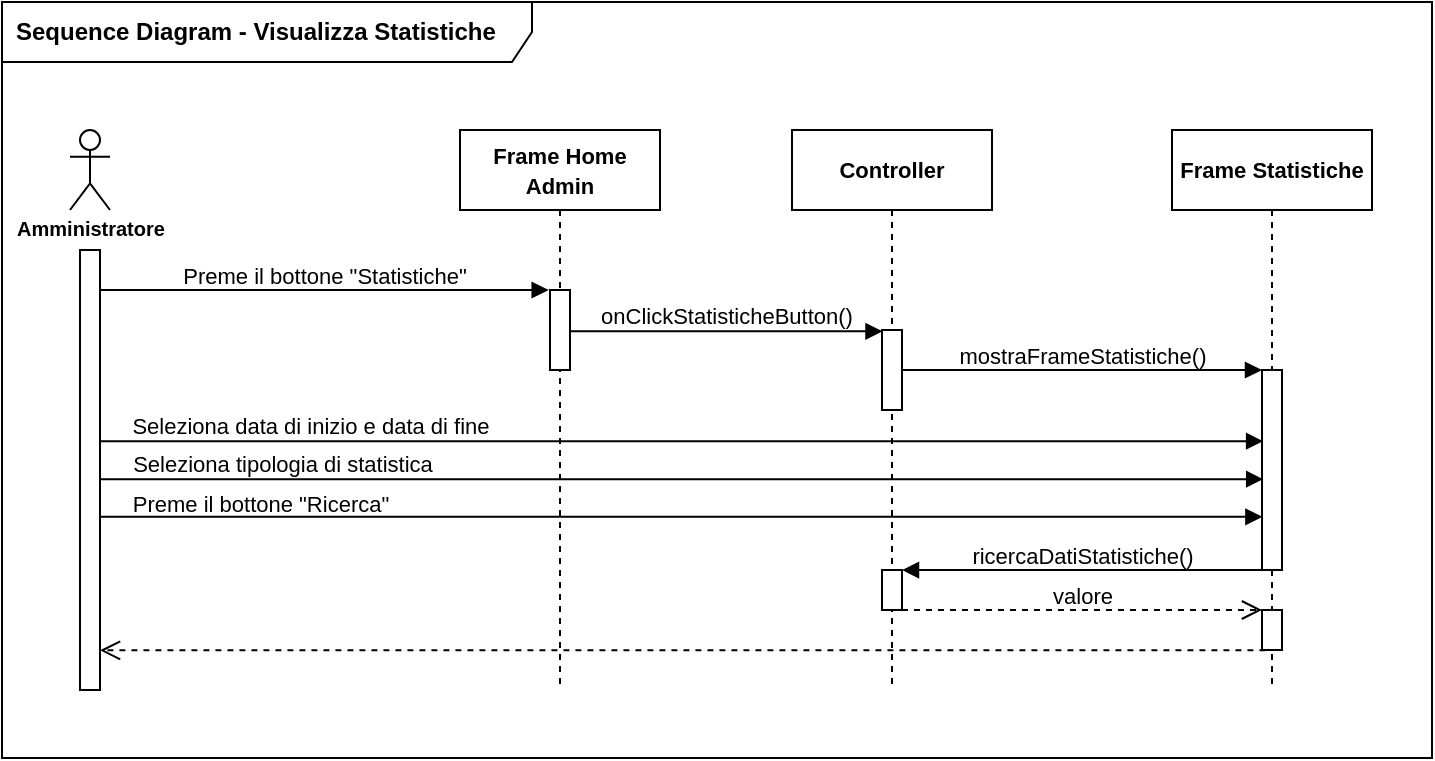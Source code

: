 <mxfile version="20.7.4" type="device"><diagram id="T5FJo2kkHQ8TG5Xgknkc" name="Pagina-1"><mxGraphModel dx="978" dy="571" grid="1" gridSize="10" guides="1" tooltips="1" connect="1" arrows="1" fold="1" page="1" pageScale="1" pageWidth="827" pageHeight="1169" math="0" shadow="0"><root><mxCell id="0"/><mxCell id="1" parent="0"/><mxCell id="mxLigpZW6q8RhFsnQBTm-1" value="&lt;b&gt;Sequence Diagram - Visualizza Statistiche&lt;/b&gt;" style="shape=umlFrame;whiteSpace=wrap;html=1;width=265;height=30;boundedLbl=1;verticalAlign=middle;align=left;spacingLeft=5;" vertex="1" parent="1"><mxGeometry x="56" y="396" width="715" height="378" as="geometry"/></mxCell><mxCell id="mxLigpZW6q8RhFsnQBTm-22" value="Preme il bottone &quot;Statistiche&quot;" style="html=1;verticalAlign=bottom;endArrow=block;rounded=0;entryX=-0.067;entryY=0;entryDx=0;entryDy=0;entryPerimeter=0;labelBackgroundColor=none;spacingBottom=-2;" edge="1" parent="1" source="mxLigpZW6q8RhFsnQBTm-41" target="mxLigpZW6q8RhFsnQBTm-31"><mxGeometry width="80" relative="1" as="geometry"><mxPoint x="150" y="540" as="sourcePoint"/><mxPoint x="251" y="540" as="targetPoint"/></mxGeometry></mxCell><mxCell id="mxLigpZW6q8RhFsnQBTm-24" value="&lt;b&gt;&lt;font style=&quot;font-size: 11px;&quot;&gt;Frame Statistiche&lt;/font&gt;&lt;/b&gt;" style="shape=umlLifeline;perimeter=lifelinePerimeter;whiteSpace=wrap;html=1;container=1;collapsible=0;recursiveResize=0;outlineConnect=0;" vertex="1" parent="1"><mxGeometry x="641" y="460" width="100" height="280" as="geometry"/></mxCell><mxCell id="mxLigpZW6q8RhFsnQBTm-25" value="" style="html=1;points=[];perimeter=orthogonalPerimeter;" vertex="1" parent="mxLigpZW6q8RhFsnQBTm-24"><mxGeometry x="45" y="120" width="10" height="100" as="geometry"/></mxCell><mxCell id="mxLigpZW6q8RhFsnQBTm-26" value="" style="html=1;points=[];perimeter=orthogonalPerimeter;" vertex="1" parent="mxLigpZW6q8RhFsnQBTm-24"><mxGeometry x="45" y="240" width="10" height="20" as="geometry"/></mxCell><mxCell id="mxLigpZW6q8RhFsnQBTm-27" value="&lt;b&gt;&lt;font style=&quot;font-size: 11px;&quot;&gt;Controller&lt;/font&gt;&lt;/b&gt;" style="shape=umlLifeline;perimeter=lifelinePerimeter;whiteSpace=wrap;html=1;container=1;collapsible=0;recursiveResize=0;outlineConnect=0;" vertex="1" parent="1"><mxGeometry x="451" y="460" width="100" height="280" as="geometry"/></mxCell><mxCell id="mxLigpZW6q8RhFsnQBTm-28" value="" style="html=1;points=[];perimeter=orthogonalPerimeter;" vertex="1" parent="mxLigpZW6q8RhFsnQBTm-27"><mxGeometry x="45" y="100" width="10" height="40" as="geometry"/></mxCell><mxCell id="mxLigpZW6q8RhFsnQBTm-29" value="" style="html=1;points=[];perimeter=orthogonalPerimeter;" vertex="1" parent="mxLigpZW6q8RhFsnQBTm-27"><mxGeometry x="45" y="220" width="10" height="20" as="geometry"/></mxCell><mxCell id="mxLigpZW6q8RhFsnQBTm-30" value="&lt;font style=&quot;font-size: 11px;&quot;&gt;Frame Home Admin&lt;/font&gt;" style="shape=umlLifeline;perimeter=lifelinePerimeter;whiteSpace=wrap;html=1;container=1;collapsible=0;recursiveResize=0;outlineConnect=0;fontStyle=1" vertex="1" parent="1"><mxGeometry x="285" y="460" width="100" height="280" as="geometry"/></mxCell><mxCell id="mxLigpZW6q8RhFsnQBTm-31" value="" style="html=1;points=[];perimeter=orthogonalPerimeter;" vertex="1" parent="mxLigpZW6q8RhFsnQBTm-30"><mxGeometry x="45" y="80" width="10" height="40" as="geometry"/></mxCell><mxCell id="mxLigpZW6q8RhFsnQBTm-32" value="onClickStatisticheButton()" style="html=1;verticalAlign=bottom;endArrow=block;rounded=0;entryX=0.024;entryY=0.016;entryDx=0;entryDy=0;entryPerimeter=0;labelBackgroundColor=none;spacingBottom=-1;" edge="1" parent="1" source="mxLigpZW6q8RhFsnQBTm-31" target="mxLigpZW6q8RhFsnQBTm-28"><mxGeometry x="-0.002" width="80" relative="1" as="geometry"><mxPoint x="356" y="561" as="sourcePoint"/><mxPoint x="471" y="560" as="targetPoint"/><mxPoint as="offset"/></mxGeometry></mxCell><mxCell id="mxLigpZW6q8RhFsnQBTm-33" value="mostraFrameStatistiche()" style="html=1;verticalAlign=bottom;endArrow=block;rounded=0;labelBackgroundColor=none;spacingBottom=-2;" edge="1" parent="1" source="mxLigpZW6q8RhFsnQBTm-28" target="mxLigpZW6q8RhFsnQBTm-25"><mxGeometry x="0.001" width="80" relative="1" as="geometry"><mxPoint x="521" y="580" as="sourcePoint"/><mxPoint x="670" y="580" as="targetPoint"/><mxPoint as="offset"/></mxGeometry></mxCell><mxCell id="mxLigpZW6q8RhFsnQBTm-35" value="Seleziona data di inizio e data di fine" style="html=1;verticalAlign=bottom;endArrow=block;rounded=0;spacingLeft=7;labelBackgroundColor=none;entryX=0.057;entryY=0.356;entryDx=0;entryDy=0;entryPerimeter=0;" edge="1" parent="1" source="mxLigpZW6q8RhFsnQBTm-41" target="mxLigpZW6q8RhFsnQBTm-25"><mxGeometry x="-0.651" y="-1" width="80" relative="1" as="geometry"><mxPoint x="150" y="620" as="sourcePoint"/><mxPoint x="650" y="620" as="targetPoint"/><mxPoint as="offset"/></mxGeometry></mxCell><mxCell id="mxLigpZW6q8RhFsnQBTm-36" value="Seleziona tipologia di statistica" style="html=1;verticalAlign=bottom;endArrow=block;rounded=0;labelBackgroundColor=none;spacingBottom=-1;spacingLeft=0;entryX=0.06;entryY=0.546;entryDx=0;entryDy=0;entryPerimeter=0;" edge="1" parent="1" source="mxLigpZW6q8RhFsnQBTm-41" target="mxLigpZW6q8RhFsnQBTm-25"><mxGeometry x="-0.688" width="80" relative="1" as="geometry"><mxPoint x="150" y="640" as="sourcePoint"/><mxPoint x="670" y="640" as="targetPoint"/><mxPoint as="offset"/></mxGeometry></mxCell><mxCell id="mxLigpZW6q8RhFsnQBTm-37" value="Preme il bottone &quot;Ricerca&quot;" style="html=1;verticalAlign=bottom;endArrow=block;rounded=0;spacingLeft=-22;labelBackgroundColor=none;entryX=0.02;entryY=0.734;entryDx=0;entryDy=0;entryPerimeter=0;spacingBottom=-2;" edge="1" parent="1" source="mxLigpZW6q8RhFsnQBTm-41" target="mxLigpZW6q8RhFsnQBTm-25"><mxGeometry x="-0.686" y="-1" width="80" relative="1" as="geometry"><mxPoint x="150" y="659" as="sourcePoint"/><mxPoint x="680" y="660" as="targetPoint"/><mxPoint as="offset"/></mxGeometry></mxCell><mxCell id="mxLigpZW6q8RhFsnQBTm-38" value="ricercaDatiStatistiche()" style="html=1;verticalAlign=bottom;endArrow=block;rounded=0;entryX=1;entryY=0.001;entryDx=0;entryDy=0;entryPerimeter=0;labelBackgroundColor=none;spacingBottom=-2;" edge="1" parent="1" source="mxLigpZW6q8RhFsnQBTm-25" target="mxLigpZW6q8RhFsnQBTm-29"><mxGeometry width="80" relative="1" as="geometry"><mxPoint x="536" y="680" as="sourcePoint"/><mxPoint x="526" y="680" as="targetPoint"/></mxGeometry></mxCell><mxCell id="mxLigpZW6q8RhFsnQBTm-39" value="valore" style="html=1;verticalAlign=bottom;endArrow=open;dashed=1;endSize=8;rounded=0;labelBackgroundColor=none;spacingBottom=-2;" edge="1" parent="1" source="mxLigpZW6q8RhFsnQBTm-29" target="mxLigpZW6q8RhFsnQBTm-26"><mxGeometry relative="1" as="geometry"><mxPoint x="631" y="700" as="sourcePoint"/><mxPoint x="551" y="700" as="targetPoint"/></mxGeometry></mxCell><mxCell id="mxLigpZW6q8RhFsnQBTm-40" value="&lt;font style=&quot;font-size: 10px;&quot;&gt;&lt;b&gt;Amministratore&lt;/b&gt;&lt;/font&gt;" style="shape=umlActor;verticalLabelPosition=bottom;verticalAlign=top;html=1;fillColor=none;spacing=-3;" vertex="1" parent="1"><mxGeometry x="90" y="460" width="20" height="40" as="geometry"/></mxCell><mxCell id="mxLigpZW6q8RhFsnQBTm-41" value="" style="html=1;points=[];perimeter=orthogonalPerimeter;fontSize=10;fillColor=none;" vertex="1" parent="1"><mxGeometry x="95" y="520" width="10" height="220" as="geometry"/></mxCell><mxCell id="mxLigpZW6q8RhFsnQBTm-42" value="" style="html=1;verticalAlign=bottom;endArrow=open;dashed=1;endSize=8;rounded=0;labelBackgroundColor=none;fontSize=11;exitX=0.171;exitY=1.007;exitDx=0;exitDy=0;exitPerimeter=0;" edge="1" parent="1" source="mxLigpZW6q8RhFsnQBTm-26" target="mxLigpZW6q8RhFsnQBTm-41"><mxGeometry relative="1" as="geometry"><mxPoint x="451" y="720" as="sourcePoint"/><mxPoint x="371" y="720" as="targetPoint"/></mxGeometry></mxCell></root></mxGraphModel></diagram></mxfile>